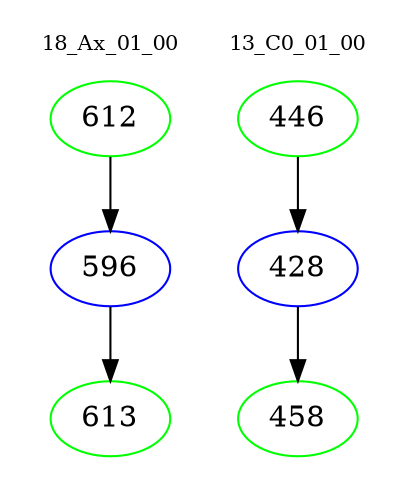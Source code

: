 digraph{
subgraph cluster_0 {
color = white
label = "18_Ax_01_00";
fontsize=10;
T0_612 [label="612", color="green"]
T0_612 -> T0_596 [color="black"]
T0_596 [label="596", color="blue"]
T0_596 -> T0_613 [color="black"]
T0_613 [label="613", color="green"]
}
subgraph cluster_1 {
color = white
label = "13_C0_01_00";
fontsize=10;
T1_446 [label="446", color="green"]
T1_446 -> T1_428 [color="black"]
T1_428 [label="428", color="blue"]
T1_428 -> T1_458 [color="black"]
T1_458 [label="458", color="green"]
}
}

